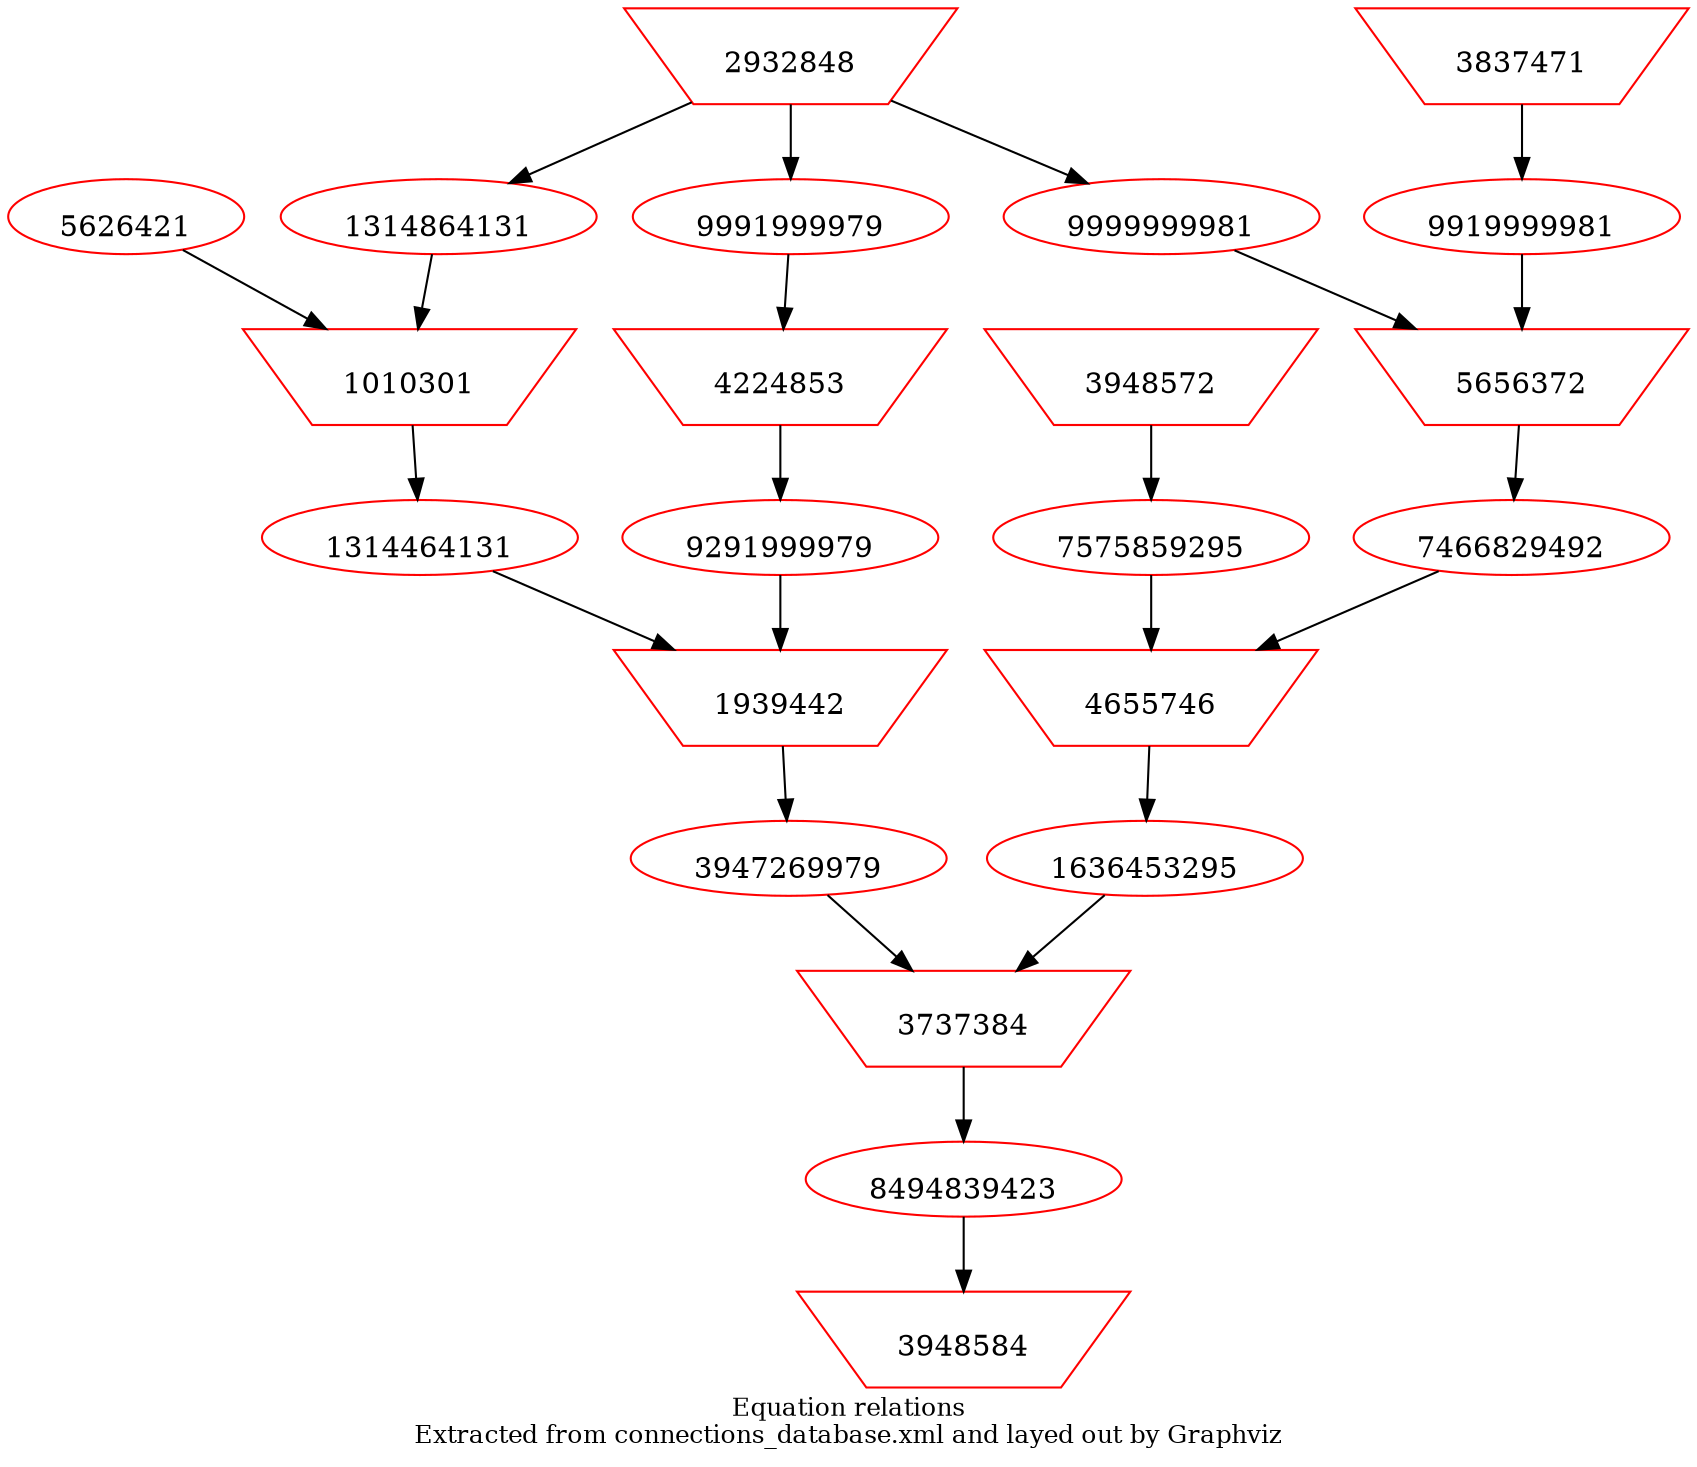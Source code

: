 # Graphviz
# date created: 20150805
# Command to produce output:
# neato -Tsvg thisfile.gv > out.svg
# http://www.graphviz.org/Gallery/directed/traffic_lights.gv.txt
# http://www.graphviz.org/content/traffic_lights
digraph physicsEquations {
overlap=false;
label="Equation relations\nExtracted from connections_database.xml and layed out by Graphviz";
fontsize=12;
5626421 [shape=ellipse,color=red,image="/Users/benpayne/version_controlled/proofofconcept/lib/images_feed_png/5626421.png",labelloc=b,URL="http://feed.com"];
9999999981 [shape=ellipse,color=red,image="/Users/benpayne/version_controlled/proofofconcept/lib/images_expression_png/9999999981.png",labelloc=b,URL="http://expre.com"];
8494839423 [shape=ellipse,color=red,image="/Users/benpayne/version_controlled/proofofconcept/lib/images_expression_png/8494839423.png",labelloc=b,URL="http://expre.com"];
1314864131 [shape=ellipse,color=red,image="/Users/benpayne/version_controlled/proofofconcept/lib/images_expression_png/1314864131.png",labelloc=b,URL="http://expre.com"];
9991999979 [shape=ellipse,color=red,image="/Users/benpayne/version_controlled/proofofconcept/lib/images_expression_png/9991999979.png",labelloc=b,URL="http://expre.com"];
7575859295 [shape=ellipse,color=red,image="/Users/benpayne/version_controlled/proofofconcept/lib/images_expression_png/7575859295.png",labelloc=b,URL="http://expre.com"];
1314464131 [shape=ellipse,color=red,image="/Users/benpayne/version_controlled/proofofconcept/lib/images_expression_png/1314464131.png",labelloc=b,URL="http://expre.com"];
9919999981 [shape=ellipse,color=red,image="/Users/benpayne/version_controlled/proofofconcept/lib/images_expression_png/9919999981.png",labelloc=b,URL="http://expre.com"];
1636453295 [shape=ellipse,color=red,image="/Users/benpayne/version_controlled/proofofconcept/lib/images_expression_png/1636453295.png",labelloc=b,URL="http://expre.com"];
9291999979 [shape=ellipse,color=red,image="/Users/benpayne/version_controlled/proofofconcept/lib/images_expression_png/9291999979.png",labelloc=b,URL="http://expre.com"];
3947269979 [shape=ellipse,color=red,image="/Users/benpayne/version_controlled/proofofconcept/lib/images_expression_png/3947269979.png",labelloc=b,URL="http://expre.com"];
7466829492 [shape=ellipse,color=red,image="/Users/benpayne/version_controlled/proofofconcept/lib/images_expression_png/7466829492.png",labelloc=b,URL="http://expre.com"];
3948572 [shape=invtrapezium,color=red,image="/Users/benpayne/version_controlled/proofofconcept/lib/images_infrule_png/declareIdentity.png",labelloc=b,URL="http://infrule.com"];
1939442 [shape=invtrapezium,color=red,image="/Users/benpayne/version_controlled/proofofconcept/lib/images_infrule_png/subLHSofEqXintoEqY.png",labelloc=b,URL="http://infrule.com"];
3837471 [shape=invtrapezium,color=red,image="/Users/benpayne/version_controlled/proofofconcept/lib/images_infrule_png/declareAssumption.png",labelloc=b,URL="http://infrule.com"];
3948584 [shape=invtrapezium,color=red,image="/Users/benpayne/version_controlled/proofofconcept/lib/images_infrule_png/declareFinalEq.png",labelloc=b,URL="http://infrule.com"];
1010301 [shape=invtrapezium,color=red,image="/Users/benpayne/version_controlled/proofofconcept/lib/images_infrule_png/partialDiffWRT.png",labelloc=b,URL="http://infrule.com"];
4224853 [shape=invtrapezium,color=red,image="/Users/benpayne/version_controlled/proofofconcept/lib/images_infrule_png/takeCurlofBothSides.png",labelloc=b,URL="http://infrule.com"];
4655746 [shape=invtrapezium,color=red,image="/Users/benpayne/version_controlled/proofofconcept/lib/images_infrule_png/subLHSofEqXintoEqY.png",labelloc=b,URL="http://infrule.com"];
5656372 [shape=invtrapezium,color=red,image="/Users/benpayne/version_controlled/proofofconcept/lib/images_infrule_png/subLHSofEqXintoEqY.png",labelloc=b,URL="http://infrule.com"];
2932848 [shape=invtrapezium,color=red,image="/Users/benpayne/version_controlled/proofofconcept/lib/images_infrule_png/declareInitialEq.png",labelloc=b,URL="http://infrule.com"];
3737384 [shape=invtrapezium,color=red,image="/Users/benpayne/version_controlled/proofofconcept/lib/images_infrule_png/subLHSofEqXintoEqY.png",labelloc=b,URL="http://infrule.com"];
2932848 -> 1314864131;
2932848 -> 9991999979;
5626421 -> 1010301;
1314864131 -> 1010301;
1010301 -> 1314464131;
9991999979 -> 4224853;
4224853 -> 9291999979;
1314464131 -> 1939442;
9291999979 -> 1939442;
1939442 -> 3947269979;
2932848 -> 9999999981;
3837471 -> 9919999981;
9999999981 -> 5656372;
9919999981 -> 5656372;
5656372 -> 7466829492;
3948572 -> 7575859295;
7466829492 -> 4655746;
7575859295 -> 4655746;
4655746 -> 1636453295;
1636453295 -> 3737384;
3947269979 -> 3737384;
3737384 -> 8494839423;
8494839423 -> 3948584;
}
